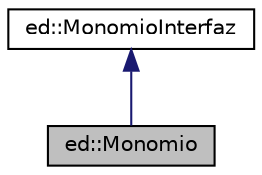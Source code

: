 digraph "ed::Monomio"
{
  edge [fontname="Helvetica",fontsize="10",labelfontname="Helvetica",labelfontsize="10"];
  node [fontname="Helvetica",fontsize="10",shape=record];
  Node1 [label="ed::Monomio",height=0.2,width=0.4,color="black", fillcolor="grey75", style="filled", fontcolor="black"];
  Node2 -> Node1 [dir="back",color="midnightblue",fontsize="10",style="solid",fontname="Helvetica"];
  Node2 [label="ed::MonomioInterfaz",height=0.2,width=0.4,color="black", fillcolor="white", style="filled",URL="$classed_1_1MonomioInterfaz.html"];
}
